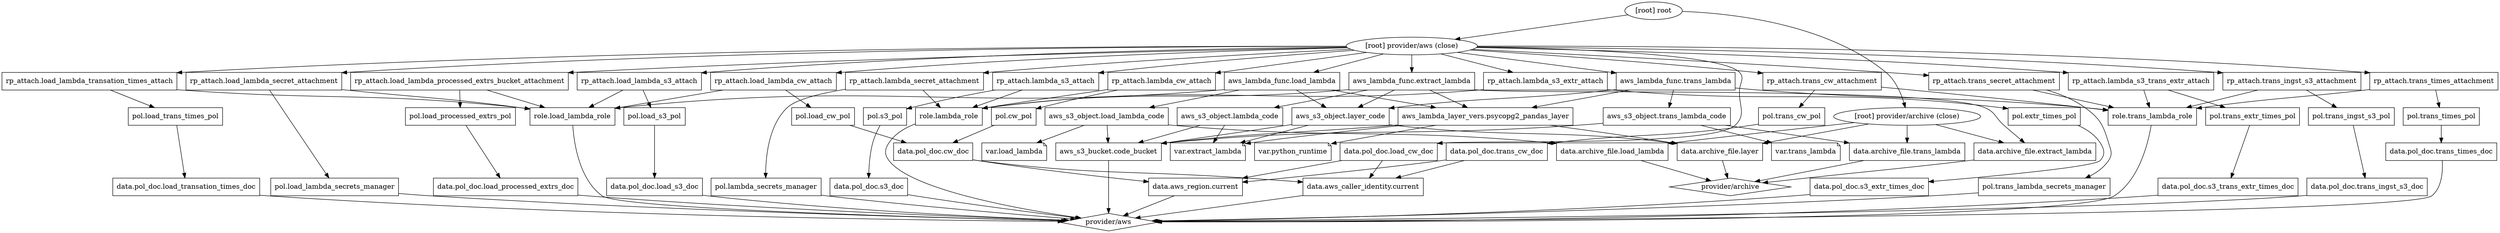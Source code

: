 digraph {
	compound = "true"
	newrank = "true"
	subgraph "root" {
		"[root] pol.cw_pol (expand)" [label = "pol.cw_pol", shape = "box"]
		"[root] pol.extr_times_pol (expand)" [label = "pol.extr_times_pol", shape = "box"]
		"[root] pol.lambda_secrets_manager (expand)" [label = "pol.lambda_secrets_manager", shape = "box"]
		"[root] pol.load_cw_pol (expand)" [label = "pol.load_cw_pol", shape = "box"]
		"[root] pol.load_lambda_secrets_manager (expand)" [label = "pol.load_lambda_secrets_manager", shape = "box"]
		"[root] pol.load_processed_extrs_pol (expand)" [label = "pol.load_processed_extrs_pol", shape = "box"]
		"[root] pol.load_s3_pol (expand)" [label = "pol.load_s3_pol", shape = "box"]
		"[root] pol.load_trans_times_pol (expand)" [label = "pol.load_trans_times_pol", shape = "box"]
		"[root] pol.s3_pol (expand)" [label = "pol.s3_pol", shape = "box"]
		"[root] pol.trans_cw_pol (expand)" [label = "pol.trans_cw_pol", shape = "box"]
		"[root] pol.trans_extr_times_pol (expand)" [label = "pol.trans_extr_times_pol", shape = "box"]
		"[root] pol.trans_ingst_s3_pol (expand)" [label = "pol.trans_ingst_s3_pol", shape = "box"]
		"[root] pol.trans_lambda_secrets_manager (expand)" [label = "pol.trans_lambda_secrets_manager", shape = "box"]
		"[root] pol.trans_times_pol (expand)" [label = "pol.trans_times_pol", shape = "box"]
		"[root] role.lambda_role (expand)" [label = "role.lambda_role", shape = "box"]
		"[root] role.load_lambda_role (expand)" [label = "role.load_lambda_role", shape = "box"]
		"[root] role.trans_lambda_role (expand)" [label = "role.trans_lambda_role", shape = "box"]
		"[root] rp_attach.lambda_cw_attach (expand)" [label = "rp_attach.lambda_cw_attach", shape = "box"]
		"[root] rp_attach.lambda_s3_extr_attach (expand)" [label = "rp_attach.lambda_s3_extr_attach", shape = "box"]
		"[root] rp_attach.lambda_s3_attach (expand)" [label = "rp_attach.lambda_s3_attach", shape = "box"]
		"[root] rp_attach.lambda_s3_trans_extr_attach (expand)" [label = "rp_attach.lambda_s3_trans_extr_attach", shape = "box"]
		"[root] rp_attach.lambda_secret_attachment (expand)" [label = "rp_attach.lambda_secret_attachment", shape = "box"]
		"[root] rp_attach.load_lambda_cw_attach (expand)" [label = "rp_attach.load_lambda_cw_attach", shape = "box"]
		"[root] rp_attach.load_lambda_processed_extrs_bucket_attachment (expand)" [label = "rp_attach.load_lambda_processed_extrs_bucket_attachment", shape = "box"]
		"[root] rp_attach.load_lambda_s3_attach (expand)" [label = "rp_attach.load_lambda_s3_attach", shape = "box"]
		"[root] rp_attach.load_lambda_secret_attachment (expand)" [label = "rp_attach.load_lambda_secret_attachment", shape = "box"]
		"[root] rp_attach.load_lambda_transation_times_attach (expand)" [label = "rp_attach.load_lambda_transation_times_attach", shape = "box"]
		"[root] rp_attach.trans_cw_attachment (expand)" [label = "rp_attach.trans_cw_attachment", shape = "box"]
		"[root] rp_attach.trans_ingst_s3_attachment (expand)" [label = "rp_attach.trans_ingst_s3_attachment", shape = "box"]
		"[root] rp_attach.trans_secret_attachment (expand)" [label = "rp_attach.trans_secret_attachment", shape = "box"]
		"[root] rp_attach.trans_times_attachment (expand)" [label = "rp_attach.trans_times_attachment", shape = "box"]
		"[root] aws_lambda_func.extract_lambda (expand)" [label = "aws_lambda_func.extract_lambda", shape = "box"]
		"[root] aws_lambda_func.load_lambda (expand)" [label = "aws_lambda_func.load_lambda", shape = "box"]
		"[root] aws_lambda_func.trans_lambda (expand)" [label = "aws_lambda_func.trans_lambda", shape = "box"]
		"[root] aws_lambda_layer_vers.psycopg2_pandas_layer (expand)" [label = "aws_lambda_layer_vers.psycopg2_pandas_layer", shape = "box"]
		"[root] aws_s3_bucket.code_bucket (expand)" [label = "aws_s3_bucket.code_bucket", shape = "box"]
		"[root] aws_s3_object.lambda_code (expand)" [label = "aws_s3_object.lambda_code", shape = "box"]
		"[root] aws_s3_object.layer_code (expand)" [label = "aws_s3_object.layer_code", shape = "box"]
		"[root] aws_s3_object.load_lambda_code (expand)" [label = "aws_s3_object.load_lambda_code", shape = "box"]
		"[root] aws_s3_object.trans_lambda_code (expand)" [label = "aws_s3_object.trans_lambda_code", shape = "box"]
		"[root] data.archive_file.extract_lambda (expand)" [label = "data.archive_file.extract_lambda", shape = "box"]
		"[root] data.archive_file.layer (expand)" [label = "data.archive_file.layer", shape = "box"]
		"[root] data.archive_file.load_lambda (expand)" [label = "data.archive_file.load_lambda", shape = "box"]
		"[root] data.archive_file.trans_lambda (expand)" [label = "data.archive_file.trans_lambda", shape = "box"]
		"[root] data.aws_caller_identity.current (expand)" [label = "data.aws_caller_identity.current", shape = "box"]
		"[root] data.pol_doc.cw_doc (expand)" [label = "data.pol_doc.cw_doc", shape = "box"]
		"[root] data.pol_doc.load_cw_doc (expand)" [label = "data.pol_doc.load_cw_doc", shape = "box"]
		"[root] data.pol_doc.load_processed_extrs_doc (expand)" [label = "data.pol_doc.load_processed_extrs_doc", shape = "box"]
		"[root] data.pol_doc.load_s3_doc (expand)" [label = "data.pol_doc.load_s3_doc", shape = "box"]
		"[root] data.pol_doc.load_transation_times_doc (expand)" [label = "data.pol_doc.load_transation_times_doc", shape = "box"]
		"[root] data.pol_doc.s3_doc (expand)" [label = "data.pol_doc.s3_doc", shape = "box"]
		"[root] data.pol_doc.s3_extr_times_doc (expand)" [label = "data.pol_doc.s3_extr_times_doc", shape = "box"]
		"[root] data.pol_doc.s3_trans_extr_times_doc (expand)" [label = "data.pol_doc.s3_trans_extr_times_doc", shape = "box"]
		"[root] data.pol_doc.trans_cw_doc (expand)" [label = "data.pol_doc.trans_cw_doc", shape = "box"]
		"[root] data.pol_doc.trans_ingst_s3_doc (expand)" [label = "data.pol_doc.trans_ingst_s3_doc", shape = "box"]
		"[root] data.pol_doc.trans_times_doc (expand)" [label = "data.pol_doc.trans_times_doc", shape = "box"]
		"[root] data.aws_region.current (expand)" [label = "data.aws_region.current", shape = "box"]
		"[root] provider/archive" [label = "provider/archive", shape = "diamond"]
		"[root] provider/aws" [label = "provider/aws", shape = "diamond"]
		"[root] var.extract_lambda" [label = "var.extract_lambda", shape = "note"]
		"[root] var.load_lambda" [label = "var.load_lambda", shape = "note"]
		"[root] var.python_runtime" [label = "var.python_runtime", shape = "note"]
		"[root] var.trans_lambda" [label = "var.trans_lambda", shape = "note"]
		"[root] pol.cw_pol (expand)" -> "[root] data.pol_doc.cw_doc (expand)"
		"[root] pol.extr_times_pol (expand)" -> "[root] data.pol_doc.s3_extr_times_doc (expand)"
		"[root] pol.lambda_secrets_manager (expand)" -> "[root] provider/aws"
		"[root] pol.load_cw_pol (expand)" -> "[root] data.pol_doc.cw_doc (expand)"
		"[root] pol.load_lambda_secrets_manager (expand)" -> "[root] provider/aws"
		"[root] pol.load_processed_extrs_pol (expand)" -> "[root] data.pol_doc.load_processed_extrs_doc (expand)"
		"[root] pol.load_s3_pol (expand)" -> "[root] data.pol_doc.load_s3_doc (expand)"
		"[root] pol.load_trans_times_pol (expand)" -> "[root] data.pol_doc.load_transation_times_doc (expand)"
		"[root] pol.s3_pol (expand)" -> "[root] data.pol_doc.s3_doc (expand)"
		"[root] pol.trans_cw_pol (expand)" -> "[root] data.pol_doc.trans_cw_doc (expand)"
		"[root] pol.trans_extr_times_pol (expand)" -> "[root] data.pol_doc.s3_trans_extr_times_doc (expand)"
		"[root] pol.trans_ingst_s3_pol (expand)" -> "[root] data.pol_doc.trans_ingst_s3_doc (expand)"
		"[root] pol.trans_lambda_secrets_manager (expand)" -> "[root] provider/aws"
		"[root] pol.trans_times_pol (expand)" -> "[root] data.pol_doc.trans_times_doc (expand)"
		"[root] role.lambda_role (expand)" -> "[root] provider/aws"
		"[root] role.load_lambda_role (expand)" -> "[root] provider/aws"
		"[root] role.trans_lambda_role (expand)" -> "[root] provider/aws"
		"[root] rp_attach.lambda_cw_attach (expand)" -> "[root] pol.cw_pol (expand)"
		"[root] rp_attach.lambda_cw_attach (expand)" -> "[root] role.lambda_role (expand)"
		"[root] rp_attach.lambda_s3_extr_attach (expand)" -> "[root] pol.extr_times_pol (expand)"
		"[root] rp_attach.lambda_s3_extr_attach (expand)" -> "[root] role.lambda_role (expand)"
		"[root] rp_attach.lambda_s3_attach (expand)" -> "[root] pol.s3_pol (expand)"
		"[root] rp_attach.lambda_s3_attach (expand)" -> "[root] role.lambda_role (expand)"
		"[root] rp_attach.lambda_s3_trans_extr_attach (expand)" -> "[root] pol.trans_extr_times_pol (expand)"
		"[root] rp_attach.lambda_s3_trans_extr_attach (expand)" -> "[root] role.trans_lambda_role (expand)"
		"[root] rp_attach.lambda_secret_attachment (expand)" -> "[root] pol.lambda_secrets_manager (expand)"
		"[root] rp_attach.lambda_secret_attachment (expand)" -> "[root] role.lambda_role (expand)"
		"[root] rp_attach.load_lambda_cw_attach (expand)" -> "[root] pol.load_cw_pol (expand)"
		"[root] rp_attach.load_lambda_cw_attach (expand)" -> "[root] role.load_lambda_role (expand)"
		"[root] rp_attach.load_lambda_processed_extrs_bucket_attachment (expand)" -> "[root] pol.load_processed_extrs_pol (expand)"
		"[root] rp_attach.load_lambda_processed_extrs_bucket_attachment (expand)" -> "[root] role.load_lambda_role (expand)"
		"[root] rp_attach.load_lambda_s3_attach (expand)" -> "[root] pol.load_s3_pol (expand)"
		"[root] rp_attach.load_lambda_s3_attach (expand)" -> "[root] role.load_lambda_role (expand)"
		"[root] rp_attach.load_lambda_secret_attachment (expand)" -> "[root] pol.load_lambda_secrets_manager (expand)"
		"[root] rp_attach.load_lambda_secret_attachment (expand)" -> "[root] role.load_lambda_role (expand)"
		"[root] rp_attach.load_lambda_transation_times_attach (expand)" -> "[root] pol.load_trans_times_pol (expand)"
		"[root] rp_attach.load_lambda_transation_times_attach (expand)" -> "[root] role.load_lambda_role (expand)"
		"[root] rp_attach.trans_cw_attachment (expand)" -> "[root] pol.trans_cw_pol (expand)"
		"[root] rp_attach.trans_cw_attachment (expand)" -> "[root] role.trans_lambda_role (expand)"
		"[root] rp_attach.trans_ingst_s3_attachment (expand)" -> "[root] pol.trans_ingst_s3_pol (expand)"
		"[root] rp_attach.trans_ingst_s3_attachment (expand)" -> "[root] role.trans_lambda_role (expand)"
		"[root] rp_attach.trans_secret_attachment (expand)" -> "[root] pol.trans_lambda_secrets_manager (expand)"
		"[root] rp_attach.trans_secret_attachment (expand)" -> "[root] role.trans_lambda_role (expand)"
		"[root] rp_attach.trans_times_attachment (expand)" -> "[root] pol.trans_times_pol (expand)"
		"[root] rp_attach.trans_times_attachment (expand)" -> "[root] role.trans_lambda_role (expand)"
		"[root] aws_lambda_func.extract_lambda (expand)" -> "[root] role.lambda_role (expand)"
		"[root] aws_lambda_func.extract_lambda (expand)" -> "[root] aws_lambda_layer_vers.psycopg2_pandas_layer (expand)"
		"[root] aws_lambda_func.extract_lambda (expand)" -> "[root] aws_s3_object.lambda_code (expand)"
		"[root] aws_lambda_func.extract_lambda (expand)" -> "[root] aws_s3_object.layer_code (expand)"
		"[root] aws_lambda_func.extract_lambda (expand)" -> "[root] data.archive_file.extract_lambda (expand)"
		"[root] aws_lambda_func.load_lambda (expand)" -> "[root] role.load_lambda_role (expand)"
		"[root] aws_lambda_func.load_lambda (expand)" -> "[root] aws_lambda_layer_vers.psycopg2_pandas_layer (expand)"
		"[root] aws_lambda_func.load_lambda (expand)" -> "[root] aws_s3_object.layer_code (expand)"
		"[root] aws_lambda_func.load_lambda (expand)" -> "[root] aws_s3_object.load_lambda_code (expand)"
		"[root] aws_lambda_func.trans_lambda (expand)" -> "[root] role.trans_lambda_role (expand)"
		"[root] aws_lambda_func.trans_lambda (expand)" -> "[root] aws_lambda_layer_vers.psycopg2_pandas_layer (expand)"
		"[root] aws_lambda_func.trans_lambda (expand)" -> "[root] aws_s3_object.layer_code (expand)"
		"[root] aws_lambda_func.trans_lambda (expand)" -> "[root] aws_s3_object.trans_lambda_code (expand)"
		"[root] aws_lambda_layer_vers.psycopg2_pandas_layer (expand)" -> "[root] aws_s3_bucket.code_bucket (expand)"
		"[root] aws_lambda_layer_vers.psycopg2_pandas_layer (expand)" -> "[root] data.archive_file.layer (expand)"
		"[root] aws_lambda_layer_vers.psycopg2_pandas_layer (expand)" -> "[root] var.extract_lambda"
		"[root] aws_lambda_layer_vers.psycopg2_pandas_layer (expand)" -> "[root] var.python_runtime"
		"[root] aws_s3_bucket.code_bucket (expand)" -> "[root] provider/aws"
		"[root] aws_s3_object.lambda_code (expand)" -> "[root] aws_s3_bucket.code_bucket (expand)"
		"[root] aws_s3_object.lambda_code (expand)" -> "[root] var.extract_lambda"
		"[root] aws_s3_object.layer_code (expand)" -> "[root] aws_s3_bucket.code_bucket (expand)"
		"[root] aws_s3_object.layer_code (expand)" -> "[root] data.archive_file.layer (expand)"
		"[root] aws_s3_object.layer_code (expand)" -> "[root] var.extract_lambda"
		"[root] aws_s3_object.load_lambda_code (expand)" -> "[root] aws_s3_bucket.code_bucket (expand)"
		"[root] aws_s3_object.load_lambda_code (expand)" -> "[root] data.archive_file.load_lambda (expand)"
		"[root] aws_s3_object.load_lambda_code (expand)" -> "[root] var.load_lambda"
		"[root] aws_s3_object.trans_lambda_code (expand)" -> "[root] aws_s3_bucket.code_bucket (expand)"
		"[root] aws_s3_object.trans_lambda_code (expand)" -> "[root] data.archive_file.trans_lambda (expand)"
		"[root] aws_s3_object.trans_lambda_code (expand)" -> "[root] var.trans_lambda"
		"[root] data.archive_file.extract_lambda (expand)" -> "[root] provider/archive"
		"[root] data.archive_file.layer (expand)" -> "[root] provider/archive"
		"[root] data.archive_file.load_lambda (expand)" -> "[root] provider/archive"
		"[root] data.archive_file.trans_lambda (expand)" -> "[root] provider/archive"
		"[root] data.aws_caller_identity.current (expand)" -> "[root] provider/aws"
		"[root] data.pol_doc.cw_doc (expand)" -> "[root] data.aws_caller_identity.current (expand)"
		"[root] data.pol_doc.cw_doc (expand)" -> "[root] data.aws_region.current (expand)"
		"[root] data.pol_doc.load_cw_doc (expand)" -> "[root] data.aws_caller_identity.current (expand)"
		"[root] data.pol_doc.load_cw_doc (expand)" -> "[root] data.aws_region.current (expand)"
		"[root] data.pol_doc.load_processed_extrs_doc (expand)" -> "[root] provider/aws"
		"[root] data.pol_doc.load_s3_doc (expand)" -> "[root] provider/aws"
		"[root] data.pol_doc.load_transation_times_doc (expand)" -> "[root] provider/aws"
		"[root] data.pol_doc.s3_doc (expand)" -> "[root] provider/aws"
		"[root] data.pol_doc.s3_extr_times_doc (expand)" -> "[root] provider/aws"
		"[root] data.pol_doc.s3_trans_extr_times_doc (expand)" -> "[root] provider/aws"
		"[root] data.pol_doc.trans_cw_doc (expand)" -> "[root] data.aws_caller_identity.current (expand)"
		"[root] data.pol_doc.trans_cw_doc (expand)" -> "[root] data.aws_region.current (expand)"
		"[root] data.pol_doc.trans_ingst_s3_doc (expand)" -> "[root] provider/aws"
		"[root] data.pol_doc.trans_times_doc (expand)" -> "[root] provider/aws"
		"[root] data.aws_region.current (expand)" -> "[root] provider/aws"
		"[root] provider/archive (close)" -> "[root] data.archive_file.extract_lambda (expand)"
		"[root] provider/archive (close)" -> "[root] data.archive_file.layer (expand)"
		"[root] provider/archive (close)" -> "[root] data.archive_file.load_lambda (expand)"
		"[root] provider/archive (close)" -> "[root] data.archive_file.trans_lambda (expand)"
		"[root] provider/aws (close)" -> "[root] rp_attach.lambda_cw_attach (expand)"
		"[root] provider/aws (close)" -> "[root] rp_attach.lambda_s3_extr_attach (expand)"
		"[root] provider/aws (close)" -> "[root] rp_attach.lambda_s3_attach (expand)"
		"[root] provider/aws (close)" -> "[root] rp_attach.lambda_s3_trans_extr_attach (expand)"
		"[root] provider/aws (close)" -> "[root] rp_attach.lambda_secret_attachment (expand)"
		"[root] provider/aws (close)" -> "[root] rp_attach.load_lambda_cw_attach (expand)"
		"[root] provider/aws (close)" -> "[root] rp_attach.load_lambda_processed_extrs_bucket_attachment (expand)"
		"[root] provider/aws (close)" -> "[root] rp_attach.load_lambda_s3_attach (expand)"
		"[root] provider/aws (close)" -> "[root] rp_attach.load_lambda_secret_attachment (expand)"
		"[root] provider/aws (close)" -> "[root] rp_attach.load_lambda_transation_times_attach (expand)"
		"[root] provider/aws (close)" -> "[root] rp_attach.trans_cw_attachment (expand)"
		"[root] provider/aws (close)" -> "[root] rp_attach.trans_ingst_s3_attachment (expand)"
		"[root] provider/aws (close)" -> "[root] rp_attach.trans_secret_attachment (expand)"
		"[root] provider/aws (close)" -> "[root] rp_attach.trans_times_attachment (expand)"
		"[root] provider/aws (close)" -> "[root] aws_lambda_func.extract_lambda (expand)"
		"[root] provider/aws (close)" -> "[root] aws_lambda_func.load_lambda (expand)"
		"[root] provider/aws (close)" -> "[root] aws_lambda_func.trans_lambda (expand)"
		"[root] provider/aws (close)" -> "[root] data.pol_doc.load_cw_doc (expand)"
		"[root] root" -> "[root] provider/archive (close)"
		"[root] root" -> "[root] provider/aws (close)"
	}
}

